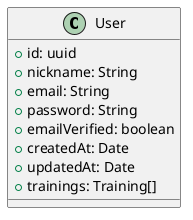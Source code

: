 @startuml DiagramName

class User {
  + id: uuid
  + nickname: String
  + email: String
  + password: String
  + emailVerified: boolean
  + createdAt: Date
  + updatedAt: Date
  + trainings: Training[]
  }

@enduml
